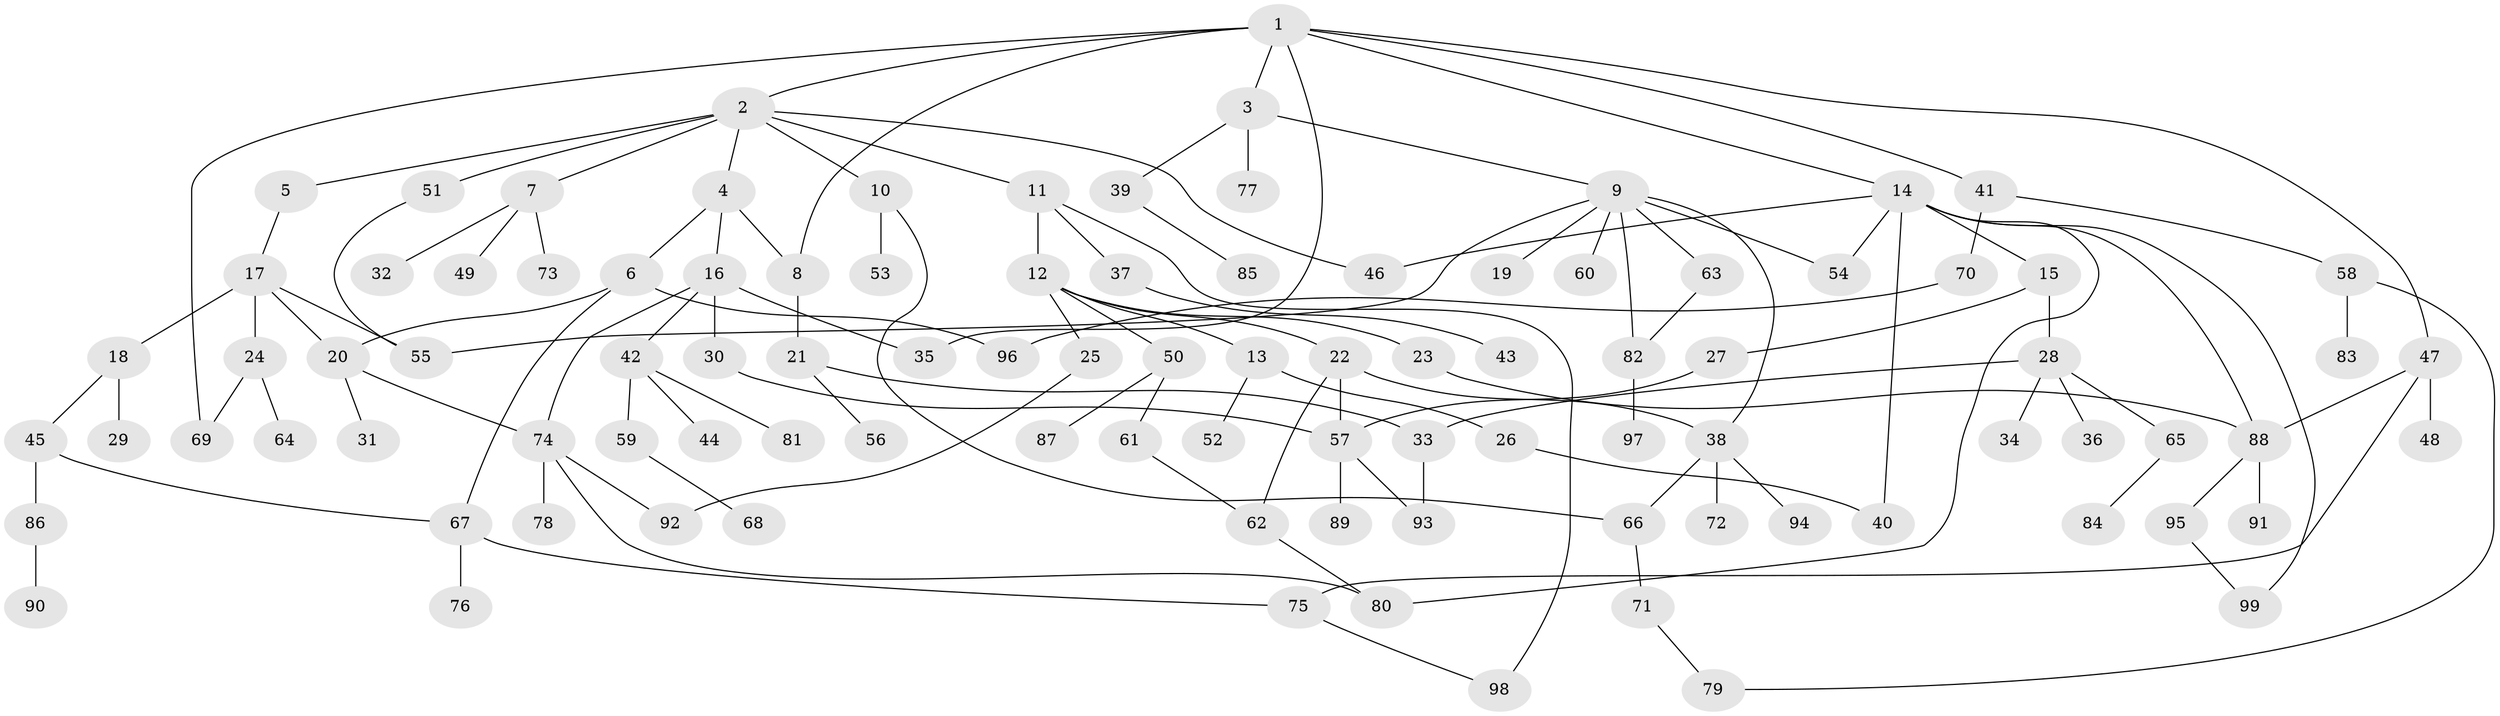 // coarse degree distribution, {9: 0.02040816326530612, 10: 0.02040816326530612, 3: 0.10204081632653061, 2: 0.32653061224489793, 6: 0.04081632653061224, 7: 0.04081632653061224, 4: 0.04081632653061224, 8: 0.04081632653061224, 5: 0.08163265306122448, 1: 0.2857142857142857}
// Generated by graph-tools (version 1.1) at 2025/16/03/04/25 18:16:49]
// undirected, 99 vertices, 127 edges
graph export_dot {
graph [start="1"]
  node [color=gray90,style=filled];
  1;
  2;
  3;
  4;
  5;
  6;
  7;
  8;
  9;
  10;
  11;
  12;
  13;
  14;
  15;
  16;
  17;
  18;
  19;
  20;
  21;
  22;
  23;
  24;
  25;
  26;
  27;
  28;
  29;
  30;
  31;
  32;
  33;
  34;
  35;
  36;
  37;
  38;
  39;
  40;
  41;
  42;
  43;
  44;
  45;
  46;
  47;
  48;
  49;
  50;
  51;
  52;
  53;
  54;
  55;
  56;
  57;
  58;
  59;
  60;
  61;
  62;
  63;
  64;
  65;
  66;
  67;
  68;
  69;
  70;
  71;
  72;
  73;
  74;
  75;
  76;
  77;
  78;
  79;
  80;
  81;
  82;
  83;
  84;
  85;
  86;
  87;
  88;
  89;
  90;
  91;
  92;
  93;
  94;
  95;
  96;
  97;
  98;
  99;
  1 -- 2;
  1 -- 3;
  1 -- 8;
  1 -- 14;
  1 -- 41;
  1 -- 47;
  1 -- 69;
  1 -- 35;
  2 -- 4;
  2 -- 5;
  2 -- 7;
  2 -- 10;
  2 -- 11;
  2 -- 46;
  2 -- 51;
  3 -- 9;
  3 -- 39;
  3 -- 77;
  4 -- 6;
  4 -- 16;
  4 -- 8;
  5 -- 17;
  6 -- 67;
  6 -- 20;
  6 -- 96;
  7 -- 32;
  7 -- 49;
  7 -- 73;
  8 -- 21;
  9 -- 19;
  9 -- 38;
  9 -- 54;
  9 -- 55;
  9 -- 60;
  9 -- 63;
  9 -- 82;
  10 -- 53;
  10 -- 66;
  11 -- 12;
  11 -- 37;
  11 -- 98;
  12 -- 13;
  12 -- 22;
  12 -- 23;
  12 -- 25;
  12 -- 50;
  13 -- 26;
  13 -- 52;
  14 -- 15;
  14 -- 80;
  14 -- 99;
  14 -- 88;
  14 -- 54;
  14 -- 40;
  14 -- 46;
  15 -- 27;
  15 -- 28;
  16 -- 30;
  16 -- 35;
  16 -- 42;
  16 -- 74;
  17 -- 18;
  17 -- 20;
  17 -- 24;
  17 -- 55;
  18 -- 29;
  18 -- 45;
  20 -- 31;
  20 -- 74;
  21 -- 56;
  21 -- 33;
  22 -- 57;
  22 -- 38;
  22 -- 62;
  23 -- 88;
  24 -- 64;
  24 -- 69;
  25 -- 92;
  26 -- 40;
  27 -- 57;
  28 -- 33;
  28 -- 34;
  28 -- 36;
  28 -- 65;
  30 -- 57;
  33 -- 93;
  37 -- 43;
  38 -- 66;
  38 -- 72;
  38 -- 94;
  39 -- 85;
  41 -- 58;
  41 -- 70;
  42 -- 44;
  42 -- 59;
  42 -- 81;
  45 -- 86;
  45 -- 67;
  47 -- 48;
  47 -- 88;
  47 -- 75;
  50 -- 61;
  50 -- 87;
  51 -- 55;
  57 -- 89;
  57 -- 93;
  58 -- 83;
  58 -- 79;
  59 -- 68;
  61 -- 62;
  62 -- 80;
  63 -- 82;
  65 -- 84;
  66 -- 71;
  67 -- 75;
  67 -- 76;
  70 -- 96;
  71 -- 79;
  74 -- 78;
  74 -- 80;
  74 -- 92;
  75 -- 98;
  82 -- 97;
  86 -- 90;
  88 -- 91;
  88 -- 95;
  95 -- 99;
}
